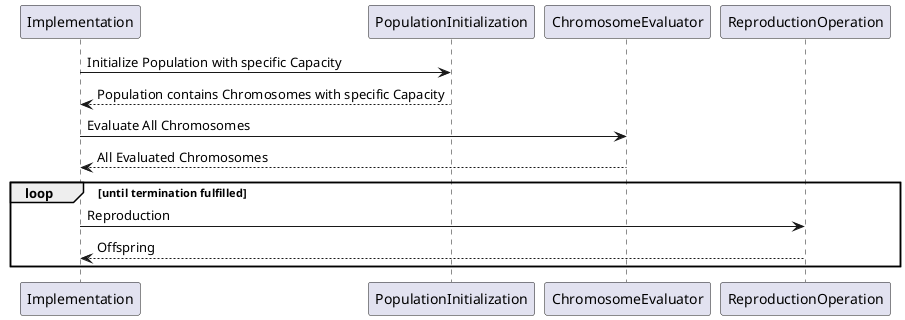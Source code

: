 @startuml
Implementation -> PopulationInitialization: Initialize Population with specific Capacity
PopulationInitialization --> Implementation: Population contains Chromosomes with specific Capacity
Implementation -> ChromosomeEvaluator: Evaluate All Chromosomes
ChromosomeEvaluator --> Implementation: All Evaluated Chromosomes
loop until termination fulfilled
    Implementation -> ReproductionOperation: Reproduction
    ReproductionOperation --> Implementation: Offspring
end
@enduml